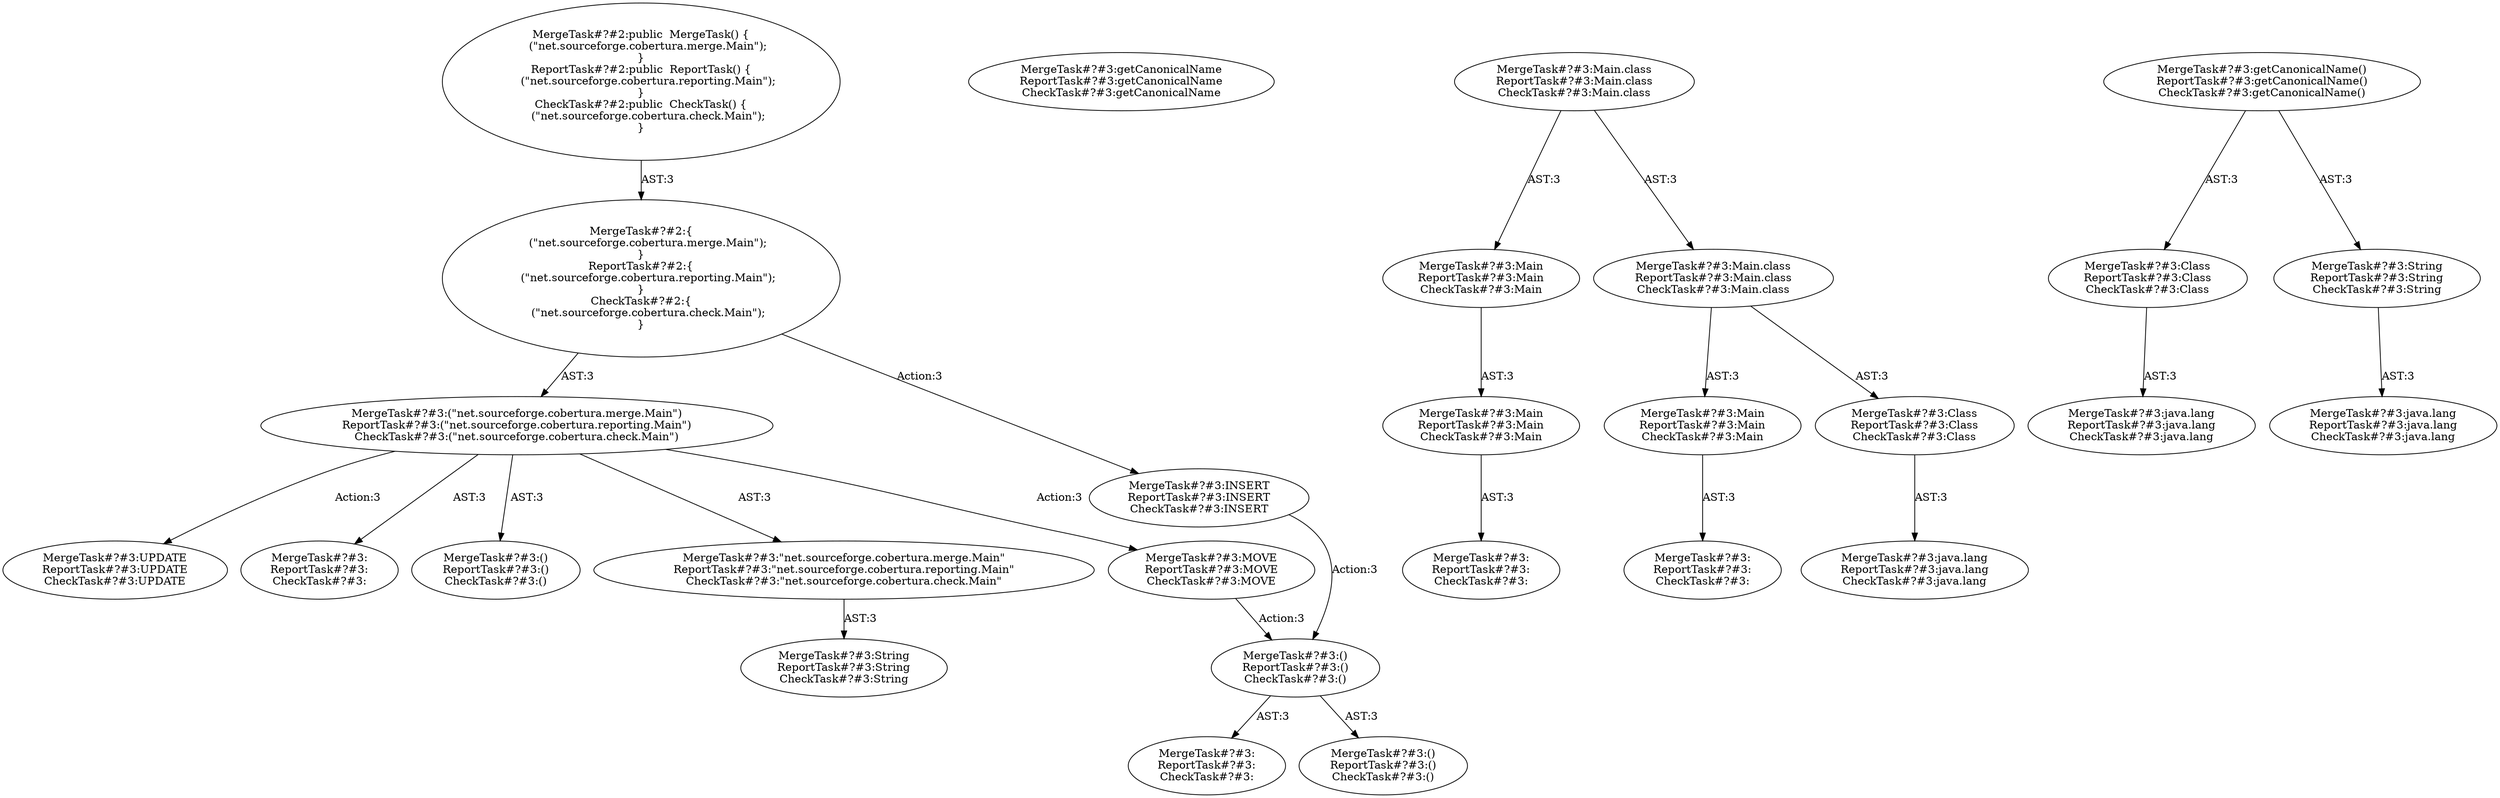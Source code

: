 digraph "Pattern" {
0 [label="MergeTask#?#3:UPDATE
ReportTask#?#3:UPDATE
CheckTask#?#3:UPDATE" shape=ellipse]
1 [label="MergeTask#?#3:(\"net.sourceforge.cobertura.merge.Main\")
ReportTask#?#3:(\"net.sourceforge.cobertura.reporting.Main\")
CheckTask#?#3:(\"net.sourceforge.cobertura.check.Main\")" shape=ellipse]
2 [label="MergeTask#?#2:\{
    (\"net.sourceforge.cobertura.merge.Main\");
\}
ReportTask#?#2:\{
    (\"net.sourceforge.cobertura.reporting.Main\");
\}
CheckTask#?#2:\{
    (\"net.sourceforge.cobertura.check.Main\");
\}" shape=ellipse]
3 [label="MergeTask#?#2:public  MergeTask() \{
    (\"net.sourceforge.cobertura.merge.Main\");
\}
ReportTask#?#2:public  ReportTask() \{
    (\"net.sourceforge.cobertura.reporting.Main\");
\}
CheckTask#?#2:public  CheckTask() \{
    (\"net.sourceforge.cobertura.check.Main\");
\}" shape=ellipse]
4 [label="MergeTask#?#3:INSERT
ReportTask#?#3:INSERT
CheckTask#?#3:INSERT" shape=ellipse]
5 [label="MergeTask#?#3:()
ReportTask#?#3:()
CheckTask#?#3:()" shape=ellipse]
6 [label="MergeTask#?#3:
ReportTask#?#3:
CheckTask#?#3:" shape=ellipse]
7 [label="MergeTask#?#3:()
ReportTask#?#3:()
CheckTask#?#3:()" shape=ellipse]
8 [label="MergeTask#?#3:getCanonicalName
ReportTask#?#3:getCanonicalName
CheckTask#?#3:getCanonicalName" shape=ellipse]
9 [label="MergeTask#?#3:Main.class
ReportTask#?#3:Main.class
CheckTask#?#3:Main.class" shape=ellipse]
10 [label="MergeTask#?#3:Main
ReportTask#?#3:Main
CheckTask#?#3:Main" shape=ellipse]
11 [label="MergeTask#?#3:Main
ReportTask#?#3:Main
CheckTask#?#3:Main" shape=ellipse]
12 [label="MergeTask#?#3:
ReportTask#?#3:
CheckTask#?#3:" shape=ellipse]
13 [label="MergeTask#?#3:Main.class
ReportTask#?#3:Main.class
CheckTask#?#3:Main.class" shape=ellipse]
14 [label="MergeTask#?#3:Main
ReportTask#?#3:Main
CheckTask#?#3:Main" shape=ellipse]
15 [label="MergeTask#?#3:
ReportTask#?#3:
CheckTask#?#3:" shape=ellipse]
16 [label="MergeTask#?#3:Class
ReportTask#?#3:Class
CheckTask#?#3:Class" shape=ellipse]
17 [label="MergeTask#?#3:java.lang
ReportTask#?#3:java.lang
CheckTask#?#3:java.lang" shape=ellipse]
18 [label="MergeTask#?#3:getCanonicalName()
ReportTask#?#3:getCanonicalName()
CheckTask#?#3:getCanonicalName()" shape=ellipse]
19 [label="MergeTask#?#3:Class
ReportTask#?#3:Class
CheckTask#?#3:Class" shape=ellipse]
20 [label="MergeTask#?#3:java.lang
ReportTask#?#3:java.lang
CheckTask#?#3:java.lang" shape=ellipse]
21 [label="MergeTask#?#3:String
ReportTask#?#3:String
CheckTask#?#3:String" shape=ellipse]
22 [label="MergeTask#?#3:java.lang
ReportTask#?#3:java.lang
CheckTask#?#3:java.lang" shape=ellipse]
23 [label="MergeTask#?#3:
ReportTask#?#3:
CheckTask#?#3:" shape=ellipse]
24 [label="MergeTask#?#3:()
ReportTask#?#3:()
CheckTask#?#3:()" shape=ellipse]
25 [label="MergeTask#?#3:\"net.sourceforge.cobertura.merge.Main\"
ReportTask#?#3:\"net.sourceforge.cobertura.reporting.Main\"
CheckTask#?#3:\"net.sourceforge.cobertura.check.Main\"" shape=ellipse]
26 [label="MergeTask#?#3:String
ReportTask#?#3:String
CheckTask#?#3:String" shape=ellipse]
27 [label="MergeTask#?#3:MOVE
ReportTask#?#3:MOVE
CheckTask#?#3:MOVE" shape=ellipse]
1 -> 0 [label="Action:3"];
1 -> 23 [label="AST:3"];
1 -> 24 [label="AST:3"];
1 -> 25 [label="AST:3"];
1 -> 27 [label="Action:3"];
2 -> 1 [label="AST:3"];
2 -> 4 [label="Action:3"];
3 -> 2 [label="AST:3"];
4 -> 5 [label="Action:3"];
5 -> 6 [label="AST:3"];
5 -> 7 [label="AST:3"];
9 -> 10 [label="AST:3"];
9 -> 13 [label="AST:3"];
10 -> 11 [label="AST:3"];
11 -> 12 [label="AST:3"];
13 -> 14 [label="AST:3"];
13 -> 16 [label="AST:3"];
14 -> 15 [label="AST:3"];
16 -> 17 [label="AST:3"];
18 -> 19 [label="AST:3"];
18 -> 21 [label="AST:3"];
19 -> 20 [label="AST:3"];
21 -> 22 [label="AST:3"];
25 -> 26 [label="AST:3"];
27 -> 5 [label="Action:3"];
}
